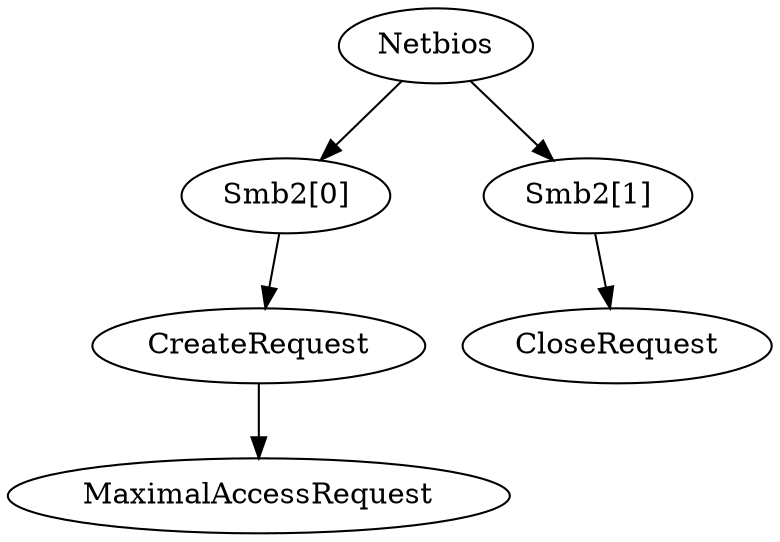 /*
   Copyright (c) 2013-2020, Dell Inc. or its subsidiaries.
   All rights reserved.
   See file LICENSE for licensing information.
*/
digraph request {
	Smb2a [label="Smb2[0]"]
	Smb2b [label="Smb2[1]"]
	Netbios -> {Smb2a Smb2b}
      	Smb2a -> CreateRequest -> MaximalAccessRequest
      	Smb2b -> CloseRequest
}